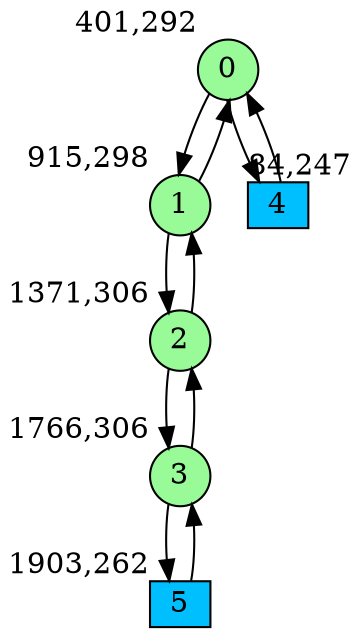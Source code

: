 digraph G {
graph [bgcolor=white]
node [shape=circle, style = filled, fillcolor=white,fixedsize=true, width=0.4, height=0.3 ]
0[xlabel="401,292", pos = "4.95313,0.21875!", fillcolor=palegreen ];
1[xlabel="915,298", pos = "12.9844,0.125!", fillcolor=palegreen ];
2[xlabel="1371,306", pos = "20.1094,0!", fillcolor=palegreen ];
3[xlabel="1766,306", pos = "26.2813,0!", fillcolor=palegreen ];
4[xlabel="84,247", pos = "0,0.921875!", fillcolor=deepskyblue, shape=box ];
5[xlabel="1903,262", pos = "28.4219,0.6875!", fillcolor=deepskyblue, shape=box ];
0->1 ;
0->4 ;
1->0 ;
1->2 ;
2->1 ;
2->3 ;
3->2 ;
3->5 ;
4->0 ;
5->3 ;
}
